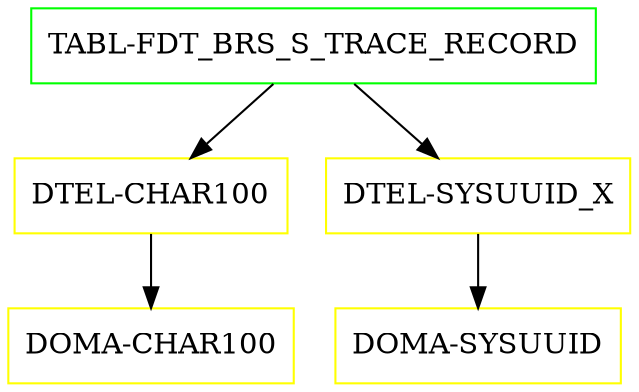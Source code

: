 digraph G {
  "TABL-FDT_BRS_S_TRACE_RECORD" [shape=box,color=green];
  "DTEL-CHAR100" [shape=box,color=yellow,URL="./DTEL_CHAR100.html"];
  "DOMA-CHAR100" [shape=box,color=yellow,URL="./DOMA_CHAR100.html"];
  "DTEL-SYSUUID_X" [shape=box,color=yellow,URL="./DTEL_SYSUUID_X.html"];
  "DOMA-SYSUUID" [shape=box,color=yellow,URL="./DOMA_SYSUUID.html"];
  "TABL-FDT_BRS_S_TRACE_RECORD" -> "DTEL-SYSUUID_X";
  "TABL-FDT_BRS_S_TRACE_RECORD" -> "DTEL-CHAR100";
  "DTEL-CHAR100" -> "DOMA-CHAR100";
  "DTEL-SYSUUID_X" -> "DOMA-SYSUUID";
}
